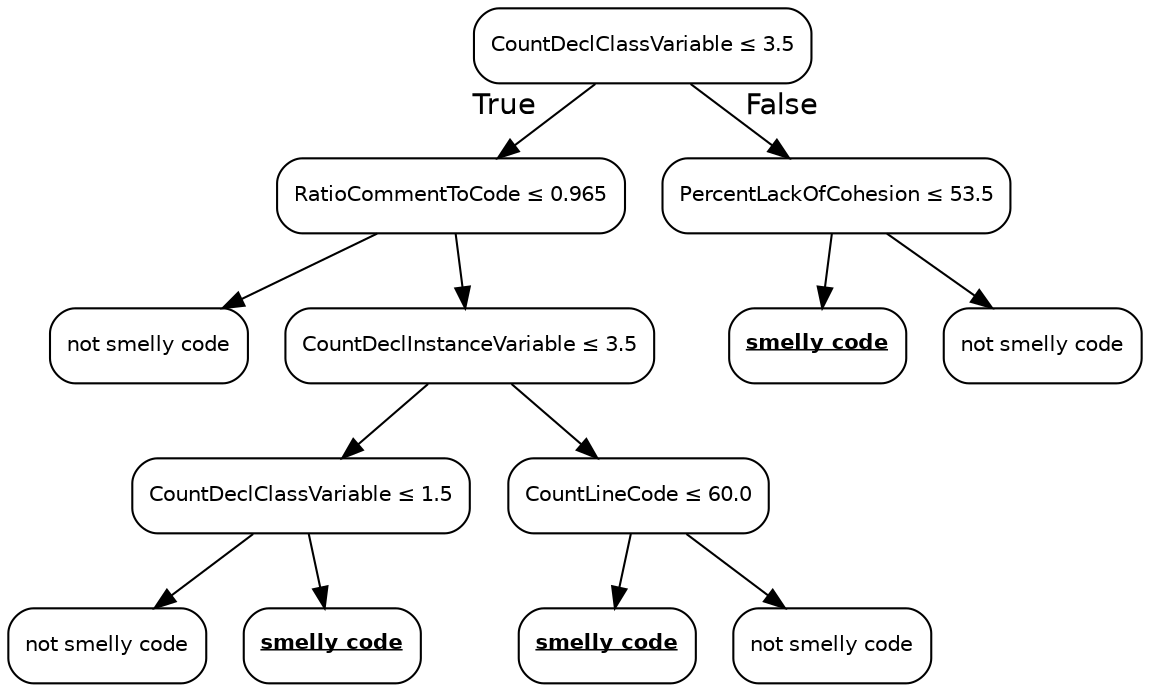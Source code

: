 digraph Tree {
node [color="black", fontname=helvetica, shape=box, style="rounded", width=0.5, fontsize=10];
edge [fontname=helvetica];
0 [label=<CountDeclClassVariable &le; 3.5>];
1 [label=<RatioCommentToCode &le; 0.965>];
0 -> 1  [headlabel="True", labelangle=45, labeldistance="2.5"];
5 [label=<not smelly code>];
1 -> 5;
6 [label=<CountDeclInstanceVariable &le; 3.5>];
1 -> 6;
7 [label=<CountDeclClassVariable &le; 1.5>];
6 -> 7;
11 [label=<not smelly code>];
7 -> 11;
12 [label=<<u><b>smelly code</b></u>>];
7 -> 12;
8 [label=<CountLineCode &le; 60.0>];
6 -> 8;
9 [label=<<u><b>smelly code</b></u>>];
8 -> 9;
10 [label=<not smelly code>];
8 -> 10;
2 [label=<PercentLackOfCohesion &le; 53.5>];
0 -> 2  [headlabel="False", labelangle="-45", labeldistance="2.5"];
3 [label=<<u><b>smelly code</b></u>>];
2 -> 3;
4 [label=<not smelly code>];
2 -> 4;
}
